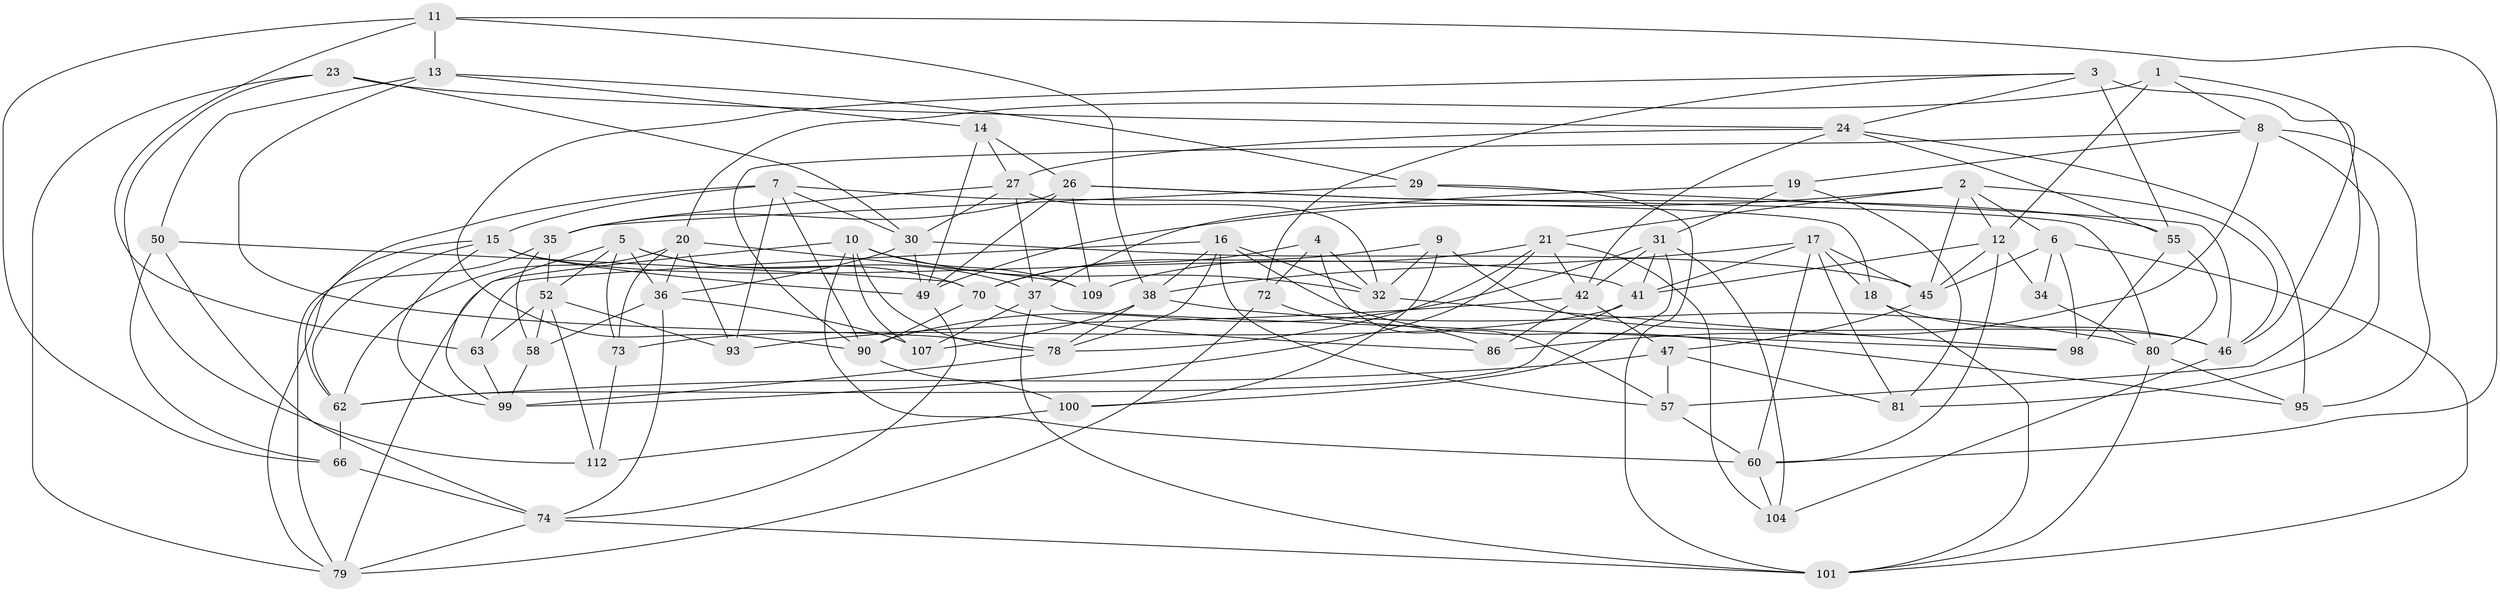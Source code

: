 // original degree distribution, {4: 1.0}
// Generated by graph-tools (version 1.1) at 2025/11/02/27/25 16:11:48]
// undirected, 69 vertices, 178 edges
graph export_dot {
graph [start="1"]
  node [color=gray90,style=filled];
  1;
  2 [super="+61"];
  3 [super="+44"];
  4;
  5 [super="+51"];
  6 [super="+48"];
  7 [super="+28"];
  8 [super="+22"];
  9;
  10 [super="+39"];
  11 [super="+113"];
  12 [super="+76"];
  13 [super="+25"];
  14;
  15 [super="+68"];
  16 [super="+33"];
  17 [super="+56"];
  18;
  19;
  20 [super="+71"];
  21 [super="+85"];
  23;
  24 [super="+43"];
  26 [super="+59"];
  27 [super="+67"];
  29;
  30 [super="+69"];
  31 [super="+88"];
  32 [super="+105"];
  34;
  35 [super="+91"];
  36 [super="+40"];
  37 [super="+84"];
  38 [super="+65"];
  41 [super="+77"];
  42 [super="+83"];
  45 [super="+103"];
  46 [super="+64"];
  47 [super="+53"];
  49 [super="+54"];
  50;
  52 [super="+94"];
  55 [super="+75"];
  57 [super="+108"];
  58;
  60 [super="+110"];
  62 [super="+82"];
  63;
  66;
  70 [super="+111"];
  72;
  73;
  74 [super="+89"];
  78 [super="+97"];
  79 [super="+87"];
  80 [super="+96"];
  81;
  86;
  90 [super="+92"];
  93;
  95;
  98;
  99 [super="+102"];
  100;
  101 [super="+106"];
  104;
  107;
  109;
  112;
  1 -- 20;
  1 -- 12;
  1 -- 57;
  1 -- 8;
  2 -- 12;
  2 -- 6;
  2 -- 49;
  2 -- 46;
  2 -- 45;
  2 -- 21;
  3 -- 90;
  3 -- 72;
  3 -- 55 [weight=2];
  3 -- 46;
  3 -- 24;
  4 -- 70;
  4 -- 57;
  4 -- 72;
  4 -- 32;
  5 -- 73;
  5 -- 37;
  5 -- 70;
  5 -- 99;
  5 -- 36;
  5 -- 52;
  6 -- 34 [weight=2];
  6 -- 45;
  6 -- 98;
  6 -- 101;
  7 -- 15;
  7 -- 18;
  7 -- 93;
  7 -- 30;
  7 -- 62;
  7 -- 90;
  8 -- 95;
  8 -- 81;
  8 -- 86;
  8 -- 90;
  8 -- 19;
  9 -- 100;
  9 -- 32;
  9 -- 46;
  9 -- 70;
  10 -- 109;
  10 -- 32;
  10 -- 107;
  10 -- 60;
  10 -- 78;
  10 -- 79;
  11 -- 13 [weight=2];
  11 -- 38;
  11 -- 66;
  11 -- 60;
  11 -- 63;
  12 -- 34;
  12 -- 41;
  12 -- 60;
  12 -- 45;
  13 -- 50;
  13 -- 14;
  13 -- 29;
  13 -- 78;
  14 -- 27;
  14 -- 26;
  14 -- 49;
  15 -- 79;
  15 -- 99;
  15 -- 62;
  15 -- 49;
  15 -- 41;
  16 -- 95;
  16 -- 32;
  16 -- 38;
  16 -- 78;
  16 -- 63;
  16 -- 57;
  17 -- 41;
  17 -- 45;
  17 -- 81;
  17 -- 18;
  17 -- 60;
  17 -- 38;
  18 -- 101;
  18 -- 46;
  19 -- 81;
  19 -- 37;
  19 -- 31;
  20 -- 93;
  20 -- 109;
  20 -- 73;
  20 -- 62;
  20 -- 36;
  21 -- 104;
  21 -- 99;
  21 -- 78;
  21 -- 109;
  21 -- 42;
  23 -- 24;
  23 -- 112;
  23 -- 30;
  23 -- 79;
  24 -- 95;
  24 -- 27;
  24 -- 42;
  24 -- 55;
  26 -- 49;
  26 -- 35;
  26 -- 55;
  26 -- 80;
  26 -- 109;
  27 -- 37;
  27 -- 30;
  27 -- 32;
  27 -- 35;
  29 -- 46;
  29 -- 35;
  29 -- 101;
  30 -- 36;
  30 -- 45;
  30 -- 49;
  31 -- 100;
  31 -- 90;
  31 -- 104;
  31 -- 41;
  31 -- 42;
  32 -- 98;
  34 -- 80;
  35 -- 79;
  35 -- 58;
  35 -- 52;
  36 -- 107;
  36 -- 58;
  36 -- 74;
  37 -- 101;
  37 -- 98;
  37 -- 107;
  38 -- 107;
  38 -- 78;
  38 -- 80;
  41 -- 62;
  41 -- 73;
  42 -- 93;
  42 -- 86;
  42 -- 47;
  45 -- 47;
  46 -- 104;
  47 -- 57 [weight=2];
  47 -- 81;
  47 -- 62;
  49 -- 74;
  50 -- 66;
  50 -- 70;
  50 -- 74;
  52 -- 58;
  52 -- 112;
  52 -- 93;
  52 -- 63;
  55 -- 98;
  55 -- 80;
  57 -- 60;
  58 -- 99;
  60 -- 104;
  62 -- 66;
  63 -- 99;
  66 -- 74;
  70 -- 86;
  70 -- 90;
  72 -- 86;
  72 -- 79;
  73 -- 112;
  74 -- 101;
  74 -- 79;
  78 -- 99;
  80 -- 95;
  80 -- 101;
  90 -- 100;
  100 -- 112;
}

